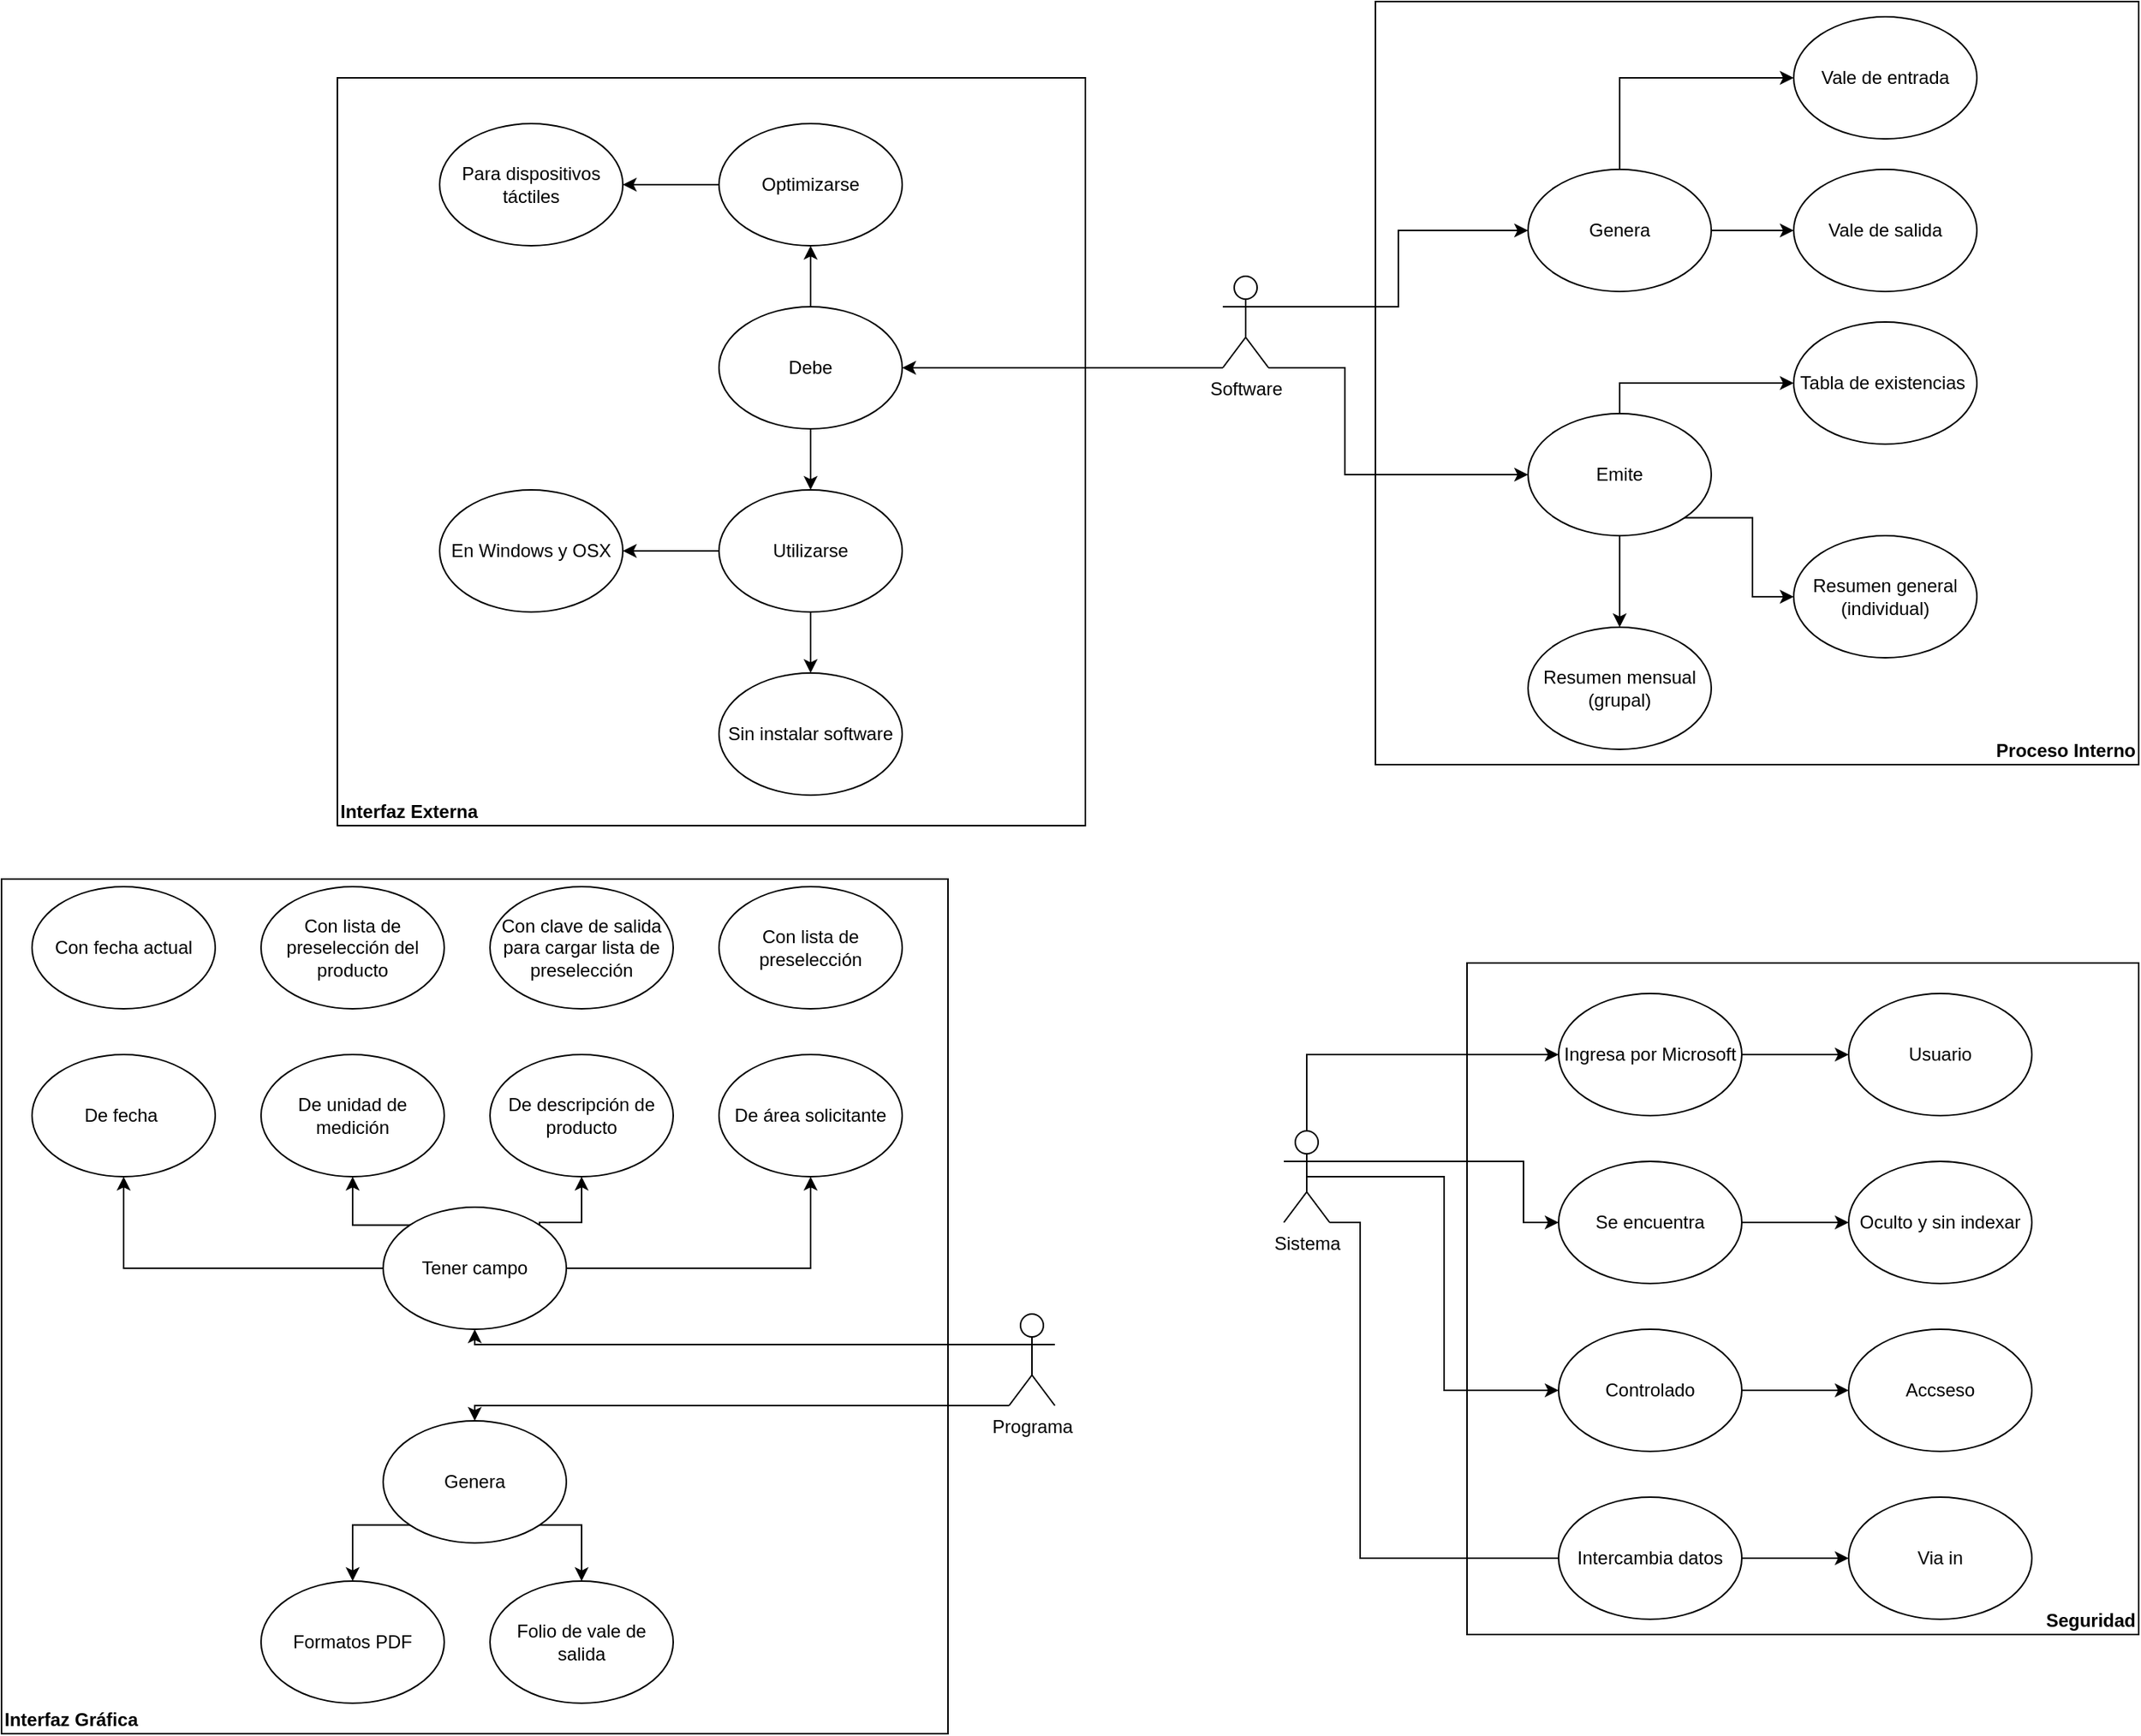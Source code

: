 <mxfile version="15.4.1" type="github">
  <diagram id="mMJFYf8Rlo5IH9Sz5jG6" name="Page-1">
    <mxGraphModel dx="1736" dy="620" grid="1" gridSize="10" guides="1" tooltips="1" connect="1" arrows="1" fold="1" page="1" pageScale="1" pageWidth="827" pageHeight="1169" math="0" shadow="0">
      <root>
        <mxCell id="0" />
        <mxCell id="1" parent="0" />
        <mxCell id="1qKgNebjgX6SNmbc9sxb-7" value="&lt;b&gt;Interfaz Externa&lt;/b&gt;" style="whiteSpace=wrap;html=1;aspect=fixed;align=left;verticalAlign=bottom;" parent="1" vertex="1">
          <mxGeometry x="-540" y="60" width="490" height="490" as="geometry" />
        </mxCell>
        <mxCell id="1f5yvqptwa6PT-ne1A23-19" value="&lt;b&gt;Proceso Interno&lt;/b&gt;" style="whiteSpace=wrap;html=1;aspect=fixed;align=right;verticalAlign=bottom;" parent="1" vertex="1">
          <mxGeometry x="140" y="10" width="500" height="500" as="geometry" />
        </mxCell>
        <mxCell id="1f5yvqptwa6PT-ne1A23-1" value="Vale de entrada" style="ellipse;whiteSpace=wrap;html=1;" parent="1" vertex="1">
          <mxGeometry x="414" y="20" width="120" height="80" as="geometry" />
        </mxCell>
        <mxCell id="1f5yvqptwa6PT-ne1A23-11" style="edgeStyle=orthogonalEdgeStyle;rounded=0;orthogonalLoop=1;jettySize=auto;html=1;exitX=1;exitY=1;exitDx=0;exitDy=0;exitPerimeter=0;entryX=0;entryY=0.5;entryDx=0;entryDy=0;" parent="1" source="1f5yvqptwa6PT-ne1A23-2" target="1f5yvqptwa6PT-ne1A23-9" edge="1">
          <mxGeometry relative="1" as="geometry">
            <Array as="points">
              <mxPoint x="120" y="250" />
              <mxPoint x="120" y="320" />
            </Array>
          </mxGeometry>
        </mxCell>
        <mxCell id="1f5yvqptwa6PT-ne1A23-17" style="edgeStyle=orthogonalEdgeStyle;rounded=0;orthogonalLoop=1;jettySize=auto;html=1;exitX=1;exitY=0.333;exitDx=0;exitDy=0;exitPerimeter=0;" parent="1" source="1f5yvqptwa6PT-ne1A23-2" target="1f5yvqptwa6PT-ne1A23-4" edge="1">
          <mxGeometry relative="1" as="geometry" />
        </mxCell>
        <mxCell id="1qKgNebjgX6SNmbc9sxb-14" style="edgeStyle=orthogonalEdgeStyle;rounded=0;orthogonalLoop=1;jettySize=auto;html=1;exitX=0;exitY=1;exitDx=0;exitDy=0;exitPerimeter=0;entryX=1;entryY=0.5;entryDx=0;entryDy=0;" parent="1" source="1f5yvqptwa6PT-ne1A23-2" target="1qKgNebjgX6SNmbc9sxb-9" edge="1">
          <mxGeometry relative="1" as="geometry">
            <Array as="points">
              <mxPoint x="-170" y="250" />
            </Array>
          </mxGeometry>
        </mxCell>
        <mxCell id="1f5yvqptwa6PT-ne1A23-2" value="Software" style="shape=umlActor;verticalLabelPosition=bottom;verticalAlign=top;html=1;outlineConnect=0;" parent="1" vertex="1">
          <mxGeometry x="40" y="190" width="30" height="60" as="geometry" />
        </mxCell>
        <mxCell id="1f5yvqptwa6PT-ne1A23-3" value="Vale de salida" style="ellipse;whiteSpace=wrap;html=1;" parent="1" vertex="1">
          <mxGeometry x="414" y="120" width="120" height="80" as="geometry" />
        </mxCell>
        <mxCell id="1f5yvqptwa6PT-ne1A23-6" style="edgeStyle=orthogonalEdgeStyle;rounded=0;orthogonalLoop=1;jettySize=auto;html=1;exitX=1;exitY=0.5;exitDx=0;exitDy=0;" parent="1" source="1f5yvqptwa6PT-ne1A23-4" target="1f5yvqptwa6PT-ne1A23-3" edge="1">
          <mxGeometry relative="1" as="geometry" />
        </mxCell>
        <mxCell id="1f5yvqptwa6PT-ne1A23-7" style="edgeStyle=orthogonalEdgeStyle;rounded=0;orthogonalLoop=1;jettySize=auto;html=1;exitX=0.5;exitY=0;exitDx=0;exitDy=0;entryX=0;entryY=0.5;entryDx=0;entryDy=0;" parent="1" source="1f5yvqptwa6PT-ne1A23-4" target="1f5yvqptwa6PT-ne1A23-1" edge="1">
          <mxGeometry relative="1" as="geometry" />
        </mxCell>
        <mxCell id="1f5yvqptwa6PT-ne1A23-4" value="Genera" style="ellipse;whiteSpace=wrap;html=1;" parent="1" vertex="1">
          <mxGeometry x="240" y="120" width="120" height="80" as="geometry" />
        </mxCell>
        <mxCell id="1f5yvqptwa6PT-ne1A23-15" style="edgeStyle=orthogonalEdgeStyle;rounded=0;orthogonalLoop=1;jettySize=auto;html=1;exitX=0.5;exitY=1;exitDx=0;exitDy=0;" parent="1" source="1f5yvqptwa6PT-ne1A23-9" target="1f5yvqptwa6PT-ne1A23-14" edge="1">
          <mxGeometry relative="1" as="geometry" />
        </mxCell>
        <mxCell id="1f5yvqptwa6PT-ne1A23-20" style="edgeStyle=orthogonalEdgeStyle;rounded=0;orthogonalLoop=1;jettySize=auto;html=1;exitX=0.5;exitY=0;exitDx=0;exitDy=0;entryX=0;entryY=0.5;entryDx=0;entryDy=0;" parent="1" source="1f5yvqptwa6PT-ne1A23-9" target="1f5yvqptwa6PT-ne1A23-12" edge="1">
          <mxGeometry relative="1" as="geometry" />
        </mxCell>
        <mxCell id="1f5yvqptwa6PT-ne1A23-21" style="edgeStyle=orthogonalEdgeStyle;rounded=0;orthogonalLoop=1;jettySize=auto;html=1;exitX=1;exitY=1;exitDx=0;exitDy=0;entryX=0;entryY=0.5;entryDx=0;entryDy=0;" parent="1" source="1f5yvqptwa6PT-ne1A23-9" target="1f5yvqptwa6PT-ne1A23-13" edge="1">
          <mxGeometry relative="1" as="geometry" />
        </mxCell>
        <mxCell id="1f5yvqptwa6PT-ne1A23-9" value="Emite" style="ellipse;whiteSpace=wrap;html=1;" parent="1" vertex="1">
          <mxGeometry x="240" y="280" width="120" height="80" as="geometry" />
        </mxCell>
        <mxCell id="1f5yvqptwa6PT-ne1A23-12" value="Tabla de existencias&amp;nbsp;" style="ellipse;whiteSpace=wrap;html=1;" parent="1" vertex="1">
          <mxGeometry x="414" y="220" width="120" height="80" as="geometry" />
        </mxCell>
        <mxCell id="1f5yvqptwa6PT-ne1A23-13" value="Resumen general (individual)" style="ellipse;whiteSpace=wrap;html=1;" parent="1" vertex="1">
          <mxGeometry x="414" y="360" width="120" height="80" as="geometry" />
        </mxCell>
        <mxCell id="1f5yvqptwa6PT-ne1A23-14" value="Resumen mensual (grupal)" style="ellipse;whiteSpace=wrap;html=1;" parent="1" vertex="1">
          <mxGeometry x="240" y="420" width="120" height="80" as="geometry" />
        </mxCell>
        <mxCell id="1f5yvqptwa6PT-ne1A23-22" value="&lt;b&gt;Seguridad&lt;/b&gt;" style="whiteSpace=wrap;html=1;aspect=fixed;align=right;verticalAlign=bottom;" parent="1" vertex="1">
          <mxGeometry x="200" y="640" width="440" height="440" as="geometry" />
        </mxCell>
        <mxCell id="1f5yvqptwa6PT-ne1A23-24" style="edgeStyle=orthogonalEdgeStyle;rounded=0;orthogonalLoop=1;jettySize=auto;html=1;exitX=1;exitY=0.333;exitDx=0;exitDy=0;exitPerimeter=0;entryX=0;entryY=0.5;entryDx=0;entryDy=0;" parent="1" source="1f5yvqptwa6PT-ne1A23-26" target="1f5yvqptwa6PT-ne1A23-34" edge="1">
          <mxGeometry relative="1" as="geometry">
            <Array as="points">
              <mxPoint x="237" y="770" />
              <mxPoint x="237" y="810" />
            </Array>
          </mxGeometry>
        </mxCell>
        <mxCell id="1f5yvqptwa6PT-ne1A23-42" style="edgeStyle=orthogonalEdgeStyle;rounded=0;orthogonalLoop=1;jettySize=auto;html=1;exitX=0.5;exitY=0;exitDx=0;exitDy=0;exitPerimeter=0;entryX=0;entryY=0.5;entryDx=0;entryDy=0;" parent="1" source="1f5yvqptwa6PT-ne1A23-26" target="1f5yvqptwa6PT-ne1A23-30" edge="1">
          <mxGeometry relative="1" as="geometry" />
        </mxCell>
        <mxCell id="1f5yvqptwa6PT-ne1A23-43" style="edgeStyle=orthogonalEdgeStyle;rounded=0;orthogonalLoop=1;jettySize=auto;html=1;exitX=1;exitY=1;exitDx=0;exitDy=0;exitPerimeter=0;entryX=0;entryY=0.5;entryDx=0;entryDy=0;" parent="1" source="1f5yvqptwa6PT-ne1A23-26" target="1f5yvqptwa6PT-ne1A23-37" edge="1">
          <mxGeometry relative="1" as="geometry">
            <Array as="points">
              <mxPoint x="130" y="810" />
              <mxPoint x="130" y="1030" />
              <mxPoint x="270" y="1030" />
            </Array>
          </mxGeometry>
        </mxCell>
        <mxCell id="1qKgNebjgX6SNmbc9sxb-3" style="edgeStyle=orthogonalEdgeStyle;rounded=0;orthogonalLoop=1;jettySize=auto;html=1;exitX=0.5;exitY=0.5;exitDx=0;exitDy=0;exitPerimeter=0;entryX=0;entryY=0.5;entryDx=0;entryDy=0;" parent="1" source="1f5yvqptwa6PT-ne1A23-26" target="1qKgNebjgX6SNmbc9sxb-1" edge="1">
          <mxGeometry relative="1" as="geometry" />
        </mxCell>
        <mxCell id="1f5yvqptwa6PT-ne1A23-26" value="Sistema" style="shape=umlActor;verticalLabelPosition=bottom;verticalAlign=top;html=1;outlineConnect=0;" parent="1" vertex="1">
          <mxGeometry x="80" y="750" width="30" height="60" as="geometry" />
        </mxCell>
        <mxCell id="1f5yvqptwa6PT-ne1A23-27" value="Usuario" style="ellipse;whiteSpace=wrap;html=1;" parent="1" vertex="1">
          <mxGeometry x="450" y="660" width="120" height="80" as="geometry" />
        </mxCell>
        <mxCell id="1f5yvqptwa6PT-ne1A23-28" style="edgeStyle=orthogonalEdgeStyle;rounded=0;orthogonalLoop=1;jettySize=auto;html=1;exitX=1;exitY=0.5;exitDx=0;exitDy=0;" parent="1" source="1f5yvqptwa6PT-ne1A23-30" target="1f5yvqptwa6PT-ne1A23-27" edge="1">
          <mxGeometry relative="1" as="geometry" />
        </mxCell>
        <mxCell id="1f5yvqptwa6PT-ne1A23-30" value="Ingresa por Microsoft" style="ellipse;whiteSpace=wrap;html=1;" parent="1" vertex="1">
          <mxGeometry x="260" y="660" width="120" height="80" as="geometry" />
        </mxCell>
        <mxCell id="1f5yvqptwa6PT-ne1A23-39" style="edgeStyle=orthogonalEdgeStyle;rounded=0;orthogonalLoop=1;jettySize=auto;html=1;exitX=1;exitY=0.5;exitDx=0;exitDy=0;entryX=0;entryY=0.5;entryDx=0;entryDy=0;" parent="1" source="1f5yvqptwa6PT-ne1A23-34" target="1f5yvqptwa6PT-ne1A23-35" edge="1">
          <mxGeometry relative="1" as="geometry" />
        </mxCell>
        <mxCell id="1f5yvqptwa6PT-ne1A23-34" value="Se encuentra" style="ellipse;whiteSpace=wrap;html=1;" parent="1" vertex="1">
          <mxGeometry x="260" y="770" width="120" height="80" as="geometry" />
        </mxCell>
        <mxCell id="1f5yvqptwa6PT-ne1A23-35" value="Oculto y sin indexar" style="ellipse;whiteSpace=wrap;html=1;" parent="1" vertex="1">
          <mxGeometry x="450" y="770" width="120" height="80" as="geometry" />
        </mxCell>
        <mxCell id="1f5yvqptwa6PT-ne1A23-41" value="" style="edgeStyle=orthogonalEdgeStyle;rounded=0;orthogonalLoop=1;jettySize=auto;html=1;" parent="1" source="1f5yvqptwa6PT-ne1A23-37" target="1f5yvqptwa6PT-ne1A23-40" edge="1">
          <mxGeometry relative="1" as="geometry" />
        </mxCell>
        <mxCell id="1f5yvqptwa6PT-ne1A23-37" value="Intercambia datos" style="ellipse;whiteSpace=wrap;html=1;" parent="1" vertex="1">
          <mxGeometry x="260" y="990" width="120" height="80" as="geometry" />
        </mxCell>
        <mxCell id="1f5yvqptwa6PT-ne1A23-40" value="Via in" style="ellipse;whiteSpace=wrap;html=1;" parent="1" vertex="1">
          <mxGeometry x="450" y="990" width="120" height="80" as="geometry" />
        </mxCell>
        <mxCell id="1qKgNebjgX6SNmbc9sxb-4" style="edgeStyle=orthogonalEdgeStyle;rounded=0;orthogonalLoop=1;jettySize=auto;html=1;exitX=1;exitY=0.5;exitDx=0;exitDy=0;entryX=0;entryY=0.5;entryDx=0;entryDy=0;" parent="1" source="1qKgNebjgX6SNmbc9sxb-1" target="1qKgNebjgX6SNmbc9sxb-2" edge="1">
          <mxGeometry relative="1" as="geometry" />
        </mxCell>
        <mxCell id="1qKgNebjgX6SNmbc9sxb-1" value="Controlado" style="ellipse;whiteSpace=wrap;html=1;" parent="1" vertex="1">
          <mxGeometry x="260" y="880" width="120" height="80" as="geometry" />
        </mxCell>
        <mxCell id="1qKgNebjgX6SNmbc9sxb-2" value="Accseso" style="ellipse;whiteSpace=wrap;html=1;" parent="1" vertex="1">
          <mxGeometry x="450" y="880" width="120" height="80" as="geometry" />
        </mxCell>
        <mxCell id="1qKgNebjgX6SNmbc9sxb-20" style="edgeStyle=orthogonalEdgeStyle;rounded=0;orthogonalLoop=1;jettySize=auto;html=1;exitX=0;exitY=0.5;exitDx=0;exitDy=0;entryX=1;entryY=0.5;entryDx=0;entryDy=0;" parent="1" source="1qKgNebjgX6SNmbc9sxb-8" target="1qKgNebjgX6SNmbc9sxb-17" edge="1">
          <mxGeometry relative="1" as="geometry" />
        </mxCell>
        <mxCell id="1qKgNebjgX6SNmbc9sxb-21" style="edgeStyle=orthogonalEdgeStyle;rounded=0;orthogonalLoop=1;jettySize=auto;html=1;exitX=0.5;exitY=1;exitDx=0;exitDy=0;entryX=0.5;entryY=0;entryDx=0;entryDy=0;" parent="1" source="1qKgNebjgX6SNmbc9sxb-8" target="1qKgNebjgX6SNmbc9sxb-18" edge="1">
          <mxGeometry relative="1" as="geometry" />
        </mxCell>
        <mxCell id="1qKgNebjgX6SNmbc9sxb-8" value="Utilizarse" style="ellipse;whiteSpace=wrap;html=1;" parent="1" vertex="1">
          <mxGeometry x="-290" y="330" width="120" height="80" as="geometry" />
        </mxCell>
        <mxCell id="1qKgNebjgX6SNmbc9sxb-19" style="edgeStyle=orthogonalEdgeStyle;rounded=0;orthogonalLoop=1;jettySize=auto;html=1;exitX=0.5;exitY=1;exitDx=0;exitDy=0;entryX=0.5;entryY=0;entryDx=0;entryDy=0;" parent="1" source="1qKgNebjgX6SNmbc9sxb-9" target="1qKgNebjgX6SNmbc9sxb-8" edge="1">
          <mxGeometry relative="1" as="geometry" />
        </mxCell>
        <mxCell id="1qKgNebjgX6SNmbc9sxb-22" style="edgeStyle=orthogonalEdgeStyle;rounded=0;orthogonalLoop=1;jettySize=auto;html=1;exitX=0.5;exitY=0;exitDx=0;exitDy=0;entryX=0.5;entryY=1;entryDx=0;entryDy=0;" parent="1" source="1qKgNebjgX6SNmbc9sxb-9" target="1qKgNebjgX6SNmbc9sxb-15" edge="1">
          <mxGeometry relative="1" as="geometry" />
        </mxCell>
        <mxCell id="1qKgNebjgX6SNmbc9sxb-9" value="Debe" style="ellipse;whiteSpace=wrap;html=1;" parent="1" vertex="1">
          <mxGeometry x="-290" y="210" width="120" height="80" as="geometry" />
        </mxCell>
        <mxCell id="1qKgNebjgX6SNmbc9sxb-23" style="edgeStyle=orthogonalEdgeStyle;rounded=0;orthogonalLoop=1;jettySize=auto;html=1;exitX=0;exitY=0.5;exitDx=0;exitDy=0;" parent="1" source="1qKgNebjgX6SNmbc9sxb-15" target="1qKgNebjgX6SNmbc9sxb-16" edge="1">
          <mxGeometry relative="1" as="geometry" />
        </mxCell>
        <mxCell id="1qKgNebjgX6SNmbc9sxb-15" value="Optimizarse" style="ellipse;whiteSpace=wrap;html=1;" parent="1" vertex="1">
          <mxGeometry x="-290" y="90" width="120" height="80" as="geometry" />
        </mxCell>
        <mxCell id="1qKgNebjgX6SNmbc9sxb-16" value="Para dispositivos táctiles" style="ellipse;whiteSpace=wrap;html=1;" parent="1" vertex="1">
          <mxGeometry x="-473" y="90" width="120" height="80" as="geometry" />
        </mxCell>
        <mxCell id="1qKgNebjgX6SNmbc9sxb-17" value="En Windows y OSX" style="ellipse;whiteSpace=wrap;html=1;" parent="1" vertex="1">
          <mxGeometry x="-473" y="330" width="120" height="80" as="geometry" />
        </mxCell>
        <mxCell id="1qKgNebjgX6SNmbc9sxb-18" value="Sin instalar software" style="ellipse;whiteSpace=wrap;html=1;" parent="1" vertex="1">
          <mxGeometry x="-290" y="450" width="120" height="80" as="geometry" />
        </mxCell>
        <mxCell id="INFrphiwq3gxntFgmZO0-1" value="Interfaz Gráfica" style="rounded=0;whiteSpace=wrap;html=1;align=left;verticalAlign=bottom;fontStyle=1" vertex="1" parent="1">
          <mxGeometry x="-760" y="585" width="620" height="560" as="geometry" />
        </mxCell>
        <mxCell id="INFrphiwq3gxntFgmZO0-25" style="edgeStyle=orthogonalEdgeStyle;rounded=0;orthogonalLoop=1;jettySize=auto;html=1;exitX=0;exitY=0.333;exitDx=0;exitDy=0;exitPerimeter=0;entryX=0.5;entryY=1;entryDx=0;entryDy=0;" edge="1" parent="1" source="INFrphiwq3gxntFgmZO0-2" target="INFrphiwq3gxntFgmZO0-4">
          <mxGeometry relative="1" as="geometry">
            <Array as="points">
              <mxPoint x="-450" y="890" />
            </Array>
          </mxGeometry>
        </mxCell>
        <mxCell id="INFrphiwq3gxntFgmZO0-28" style="edgeStyle=orthogonalEdgeStyle;rounded=0;orthogonalLoop=1;jettySize=auto;html=1;exitX=0;exitY=1;exitDx=0;exitDy=0;exitPerimeter=0;entryX=0.5;entryY=0;entryDx=0;entryDy=0;" edge="1" parent="1" source="INFrphiwq3gxntFgmZO0-2" target="INFrphiwq3gxntFgmZO0-10">
          <mxGeometry relative="1" as="geometry">
            <Array as="points">
              <mxPoint x="-100" y="930" />
              <mxPoint x="-450" y="930" />
            </Array>
          </mxGeometry>
        </mxCell>
        <mxCell id="INFrphiwq3gxntFgmZO0-2" value="Programa" style="shape=umlActor;verticalLabelPosition=bottom;verticalAlign=top;html=1;outlineConnect=0;" vertex="1" parent="1">
          <mxGeometry x="-100" y="870" width="30" height="60" as="geometry" />
        </mxCell>
        <mxCell id="INFrphiwq3gxntFgmZO0-19" style="edgeStyle=orthogonalEdgeStyle;rounded=0;orthogonalLoop=1;jettySize=auto;html=1;exitX=0;exitY=0;exitDx=0;exitDy=0;entryX=0.5;entryY=1;entryDx=0;entryDy=0;" edge="1" parent="1" source="INFrphiwq3gxntFgmZO0-4" target="INFrphiwq3gxntFgmZO0-5">
          <mxGeometry relative="1" as="geometry">
            <Array as="points">
              <mxPoint x="-530" y="812" />
            </Array>
          </mxGeometry>
        </mxCell>
        <mxCell id="INFrphiwq3gxntFgmZO0-21" style="edgeStyle=orthogonalEdgeStyle;rounded=0;orthogonalLoop=1;jettySize=auto;html=1;exitX=1;exitY=0.5;exitDx=0;exitDy=0;entryX=0.5;entryY=1;entryDx=0;entryDy=0;" edge="1" parent="1" source="INFrphiwq3gxntFgmZO0-4" target="INFrphiwq3gxntFgmZO0-6">
          <mxGeometry relative="1" as="geometry" />
        </mxCell>
        <mxCell id="INFrphiwq3gxntFgmZO0-23" style="edgeStyle=orthogonalEdgeStyle;rounded=0;orthogonalLoop=1;jettySize=auto;html=1;exitX=0;exitY=0.5;exitDx=0;exitDy=0;entryX=0.5;entryY=1;entryDx=0;entryDy=0;" edge="1" parent="1" source="INFrphiwq3gxntFgmZO0-4" target="INFrphiwq3gxntFgmZO0-8">
          <mxGeometry relative="1" as="geometry" />
        </mxCell>
        <mxCell id="INFrphiwq3gxntFgmZO0-24" style="edgeStyle=orthogonalEdgeStyle;rounded=0;orthogonalLoop=1;jettySize=auto;html=1;exitX=1;exitY=0;exitDx=0;exitDy=0;entryX=0.5;entryY=1;entryDx=0;entryDy=0;" edge="1" parent="1" source="INFrphiwq3gxntFgmZO0-4" target="INFrphiwq3gxntFgmZO0-7">
          <mxGeometry relative="1" as="geometry">
            <Array as="points">
              <mxPoint x="-408" y="810" />
              <mxPoint x="-380" y="810" />
            </Array>
          </mxGeometry>
        </mxCell>
        <mxCell id="INFrphiwq3gxntFgmZO0-4" value="Tener campo" style="ellipse;whiteSpace=wrap;html=1;align=center;verticalAlign=middle;" vertex="1" parent="1">
          <mxGeometry x="-510" y="800" width="120" height="80" as="geometry" />
        </mxCell>
        <mxCell id="INFrphiwq3gxntFgmZO0-5" value="De unidad de medición" style="ellipse;whiteSpace=wrap;html=1;align=center;verticalAlign=middle;" vertex="1" parent="1">
          <mxGeometry x="-590" y="700" width="120" height="80" as="geometry" />
        </mxCell>
        <mxCell id="INFrphiwq3gxntFgmZO0-6" value="De área solicitante" style="ellipse;whiteSpace=wrap;html=1;align=center;verticalAlign=middle;" vertex="1" parent="1">
          <mxGeometry x="-290" y="700" width="120" height="80" as="geometry" />
        </mxCell>
        <mxCell id="INFrphiwq3gxntFgmZO0-7" value="De descripción de producto" style="ellipse;whiteSpace=wrap;html=1;align=center;verticalAlign=middle;" vertex="1" parent="1">
          <mxGeometry x="-440" y="700" width="120" height="80" as="geometry" />
        </mxCell>
        <mxCell id="INFrphiwq3gxntFgmZO0-8" value="De fecha&amp;nbsp;" style="ellipse;whiteSpace=wrap;html=1;align=center;verticalAlign=middle;" vertex="1" parent="1">
          <mxGeometry x="-740" y="700" width="120" height="80" as="geometry" />
        </mxCell>
        <mxCell id="INFrphiwq3gxntFgmZO0-9" value="Con fecha actual" style="ellipse;whiteSpace=wrap;html=1;align=center;verticalAlign=middle;" vertex="1" parent="1">
          <mxGeometry x="-740" y="590" width="120" height="80" as="geometry" />
        </mxCell>
        <mxCell id="INFrphiwq3gxntFgmZO0-17" style="edgeStyle=orthogonalEdgeStyle;rounded=0;orthogonalLoop=1;jettySize=auto;html=1;exitX=1;exitY=1;exitDx=0;exitDy=0;entryX=0.5;entryY=0;entryDx=0;entryDy=0;" edge="1" parent="1" source="INFrphiwq3gxntFgmZO0-10" target="INFrphiwq3gxntFgmZO0-16">
          <mxGeometry relative="1" as="geometry">
            <Array as="points">
              <mxPoint x="-380" y="1008" />
            </Array>
          </mxGeometry>
        </mxCell>
        <mxCell id="INFrphiwq3gxntFgmZO0-18" style="edgeStyle=orthogonalEdgeStyle;rounded=0;orthogonalLoop=1;jettySize=auto;html=1;exitX=0;exitY=1;exitDx=0;exitDy=0;" edge="1" parent="1" source="INFrphiwq3gxntFgmZO0-10" target="INFrphiwq3gxntFgmZO0-15">
          <mxGeometry relative="1" as="geometry">
            <Array as="points">
              <mxPoint x="-530" y="1008" />
            </Array>
          </mxGeometry>
        </mxCell>
        <mxCell id="INFrphiwq3gxntFgmZO0-10" value="Genera" style="ellipse;whiteSpace=wrap;html=1;align=center;verticalAlign=middle;" vertex="1" parent="1">
          <mxGeometry x="-510" y="940" width="120" height="80" as="geometry" />
        </mxCell>
        <mxCell id="INFrphiwq3gxntFgmZO0-11" value="Con lista de preselección" style="ellipse;whiteSpace=wrap;html=1;align=center;verticalAlign=middle;" vertex="1" parent="1">
          <mxGeometry x="-290" y="590" width="120" height="80" as="geometry" />
        </mxCell>
        <mxCell id="INFrphiwq3gxntFgmZO0-12" value="Con clave de salida para cargar lista de preselección" style="ellipse;whiteSpace=wrap;html=1;align=center;verticalAlign=middle;" vertex="1" parent="1">
          <mxGeometry x="-440" y="590" width="120" height="80" as="geometry" />
        </mxCell>
        <mxCell id="INFrphiwq3gxntFgmZO0-13" value="Con lista de preselección del producto" style="ellipse;whiteSpace=wrap;html=1;align=center;verticalAlign=middle;" vertex="1" parent="1">
          <mxGeometry x="-590" y="590" width="120" height="80" as="geometry" />
        </mxCell>
        <mxCell id="INFrphiwq3gxntFgmZO0-15" value="Formatos PDF" style="ellipse;whiteSpace=wrap;html=1;align=center;verticalAlign=middle;" vertex="1" parent="1">
          <mxGeometry x="-590" y="1045" width="120" height="80" as="geometry" />
        </mxCell>
        <mxCell id="INFrphiwq3gxntFgmZO0-16" value="Folio de vale de salida" style="ellipse;whiteSpace=wrap;html=1;align=center;verticalAlign=middle;" vertex="1" parent="1">
          <mxGeometry x="-440" y="1045" width="120" height="80" as="geometry" />
        </mxCell>
      </root>
    </mxGraphModel>
  </diagram>
</mxfile>
